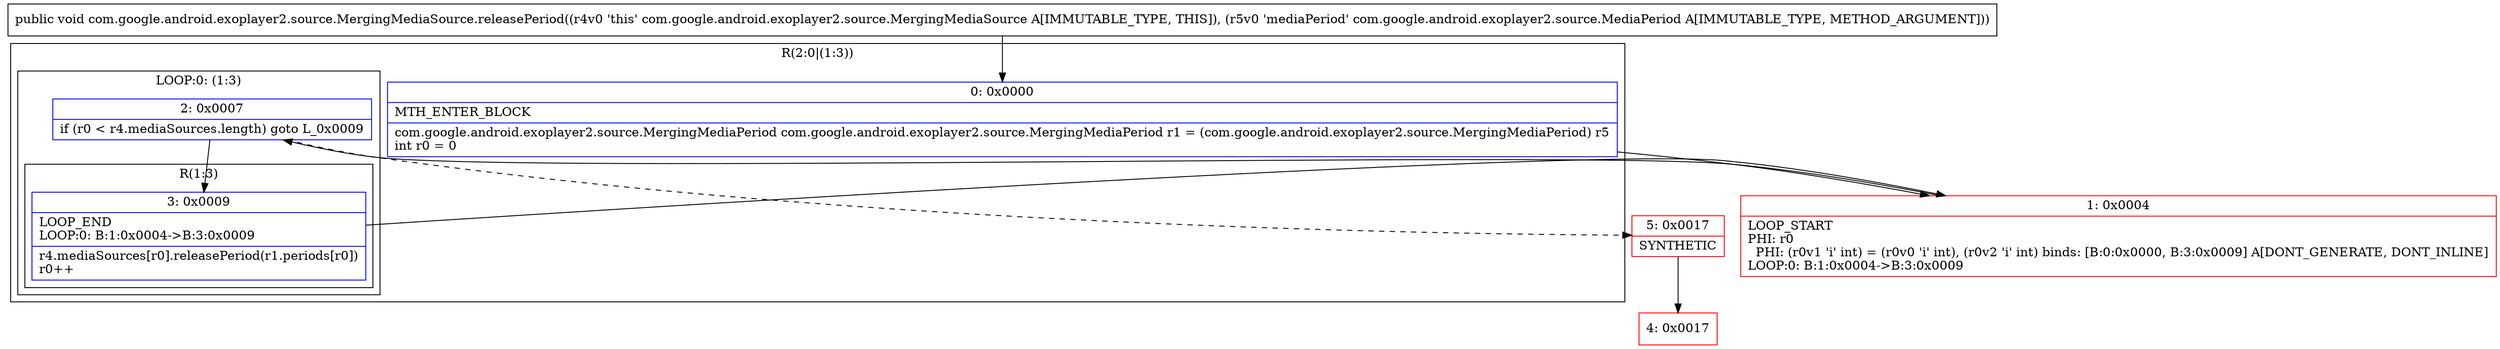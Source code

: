 digraph "CFG forcom.google.android.exoplayer2.source.MergingMediaSource.releasePeriod(Lcom\/google\/android\/exoplayer2\/source\/MediaPeriod;)V" {
subgraph cluster_Region_106105184 {
label = "R(2:0|(1:3))";
node [shape=record,color=blue];
Node_0 [shape=record,label="{0\:\ 0x0000|MTH_ENTER_BLOCK\l|com.google.android.exoplayer2.source.MergingMediaPeriod com.google.android.exoplayer2.source.MergingMediaPeriod r1 = (com.google.android.exoplayer2.source.MergingMediaPeriod) r5\lint r0 = 0\l}"];
subgraph cluster_LoopRegion_442431252 {
label = "LOOP:0: (1:3)";
node [shape=record,color=blue];
Node_2 [shape=record,label="{2\:\ 0x0007|if (r0 \< r4.mediaSources.length) goto L_0x0009\l}"];
subgraph cluster_Region_719979574 {
label = "R(1:3)";
node [shape=record,color=blue];
Node_3 [shape=record,label="{3\:\ 0x0009|LOOP_END\lLOOP:0: B:1:0x0004\-\>B:3:0x0009\l|r4.mediaSources[r0].releasePeriod(r1.periods[r0])\lr0++\l}"];
}
}
}
Node_1 [shape=record,color=red,label="{1\:\ 0x0004|LOOP_START\lPHI: r0 \l  PHI: (r0v1 'i' int) = (r0v0 'i' int), (r0v2 'i' int) binds: [B:0:0x0000, B:3:0x0009] A[DONT_GENERATE, DONT_INLINE]\lLOOP:0: B:1:0x0004\-\>B:3:0x0009\l}"];
Node_4 [shape=record,color=red,label="{4\:\ 0x0017}"];
Node_5 [shape=record,color=red,label="{5\:\ 0x0017|SYNTHETIC\l}"];
MethodNode[shape=record,label="{public void com.google.android.exoplayer2.source.MergingMediaSource.releasePeriod((r4v0 'this' com.google.android.exoplayer2.source.MergingMediaSource A[IMMUTABLE_TYPE, THIS]), (r5v0 'mediaPeriod' com.google.android.exoplayer2.source.MediaPeriod A[IMMUTABLE_TYPE, METHOD_ARGUMENT])) }"];
MethodNode -> Node_0;
Node_0 -> Node_1;
Node_2 -> Node_3;
Node_2 -> Node_5[style=dashed];
Node_3 -> Node_1;
Node_1 -> Node_2;
Node_5 -> Node_4;
}

